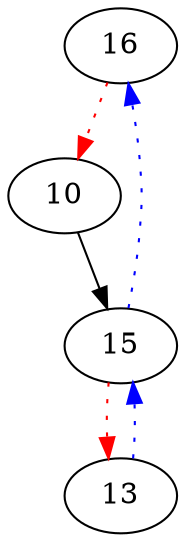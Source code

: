 digraph g{
16 -> 10 [color = red, style=dotted];
10 -> 15 ;
15 -> 13 [color = red, style=dotted];
13 -> 15 [color = blue, style=dotted];
15 -> 16 [color = blue, style=dotted];
}
